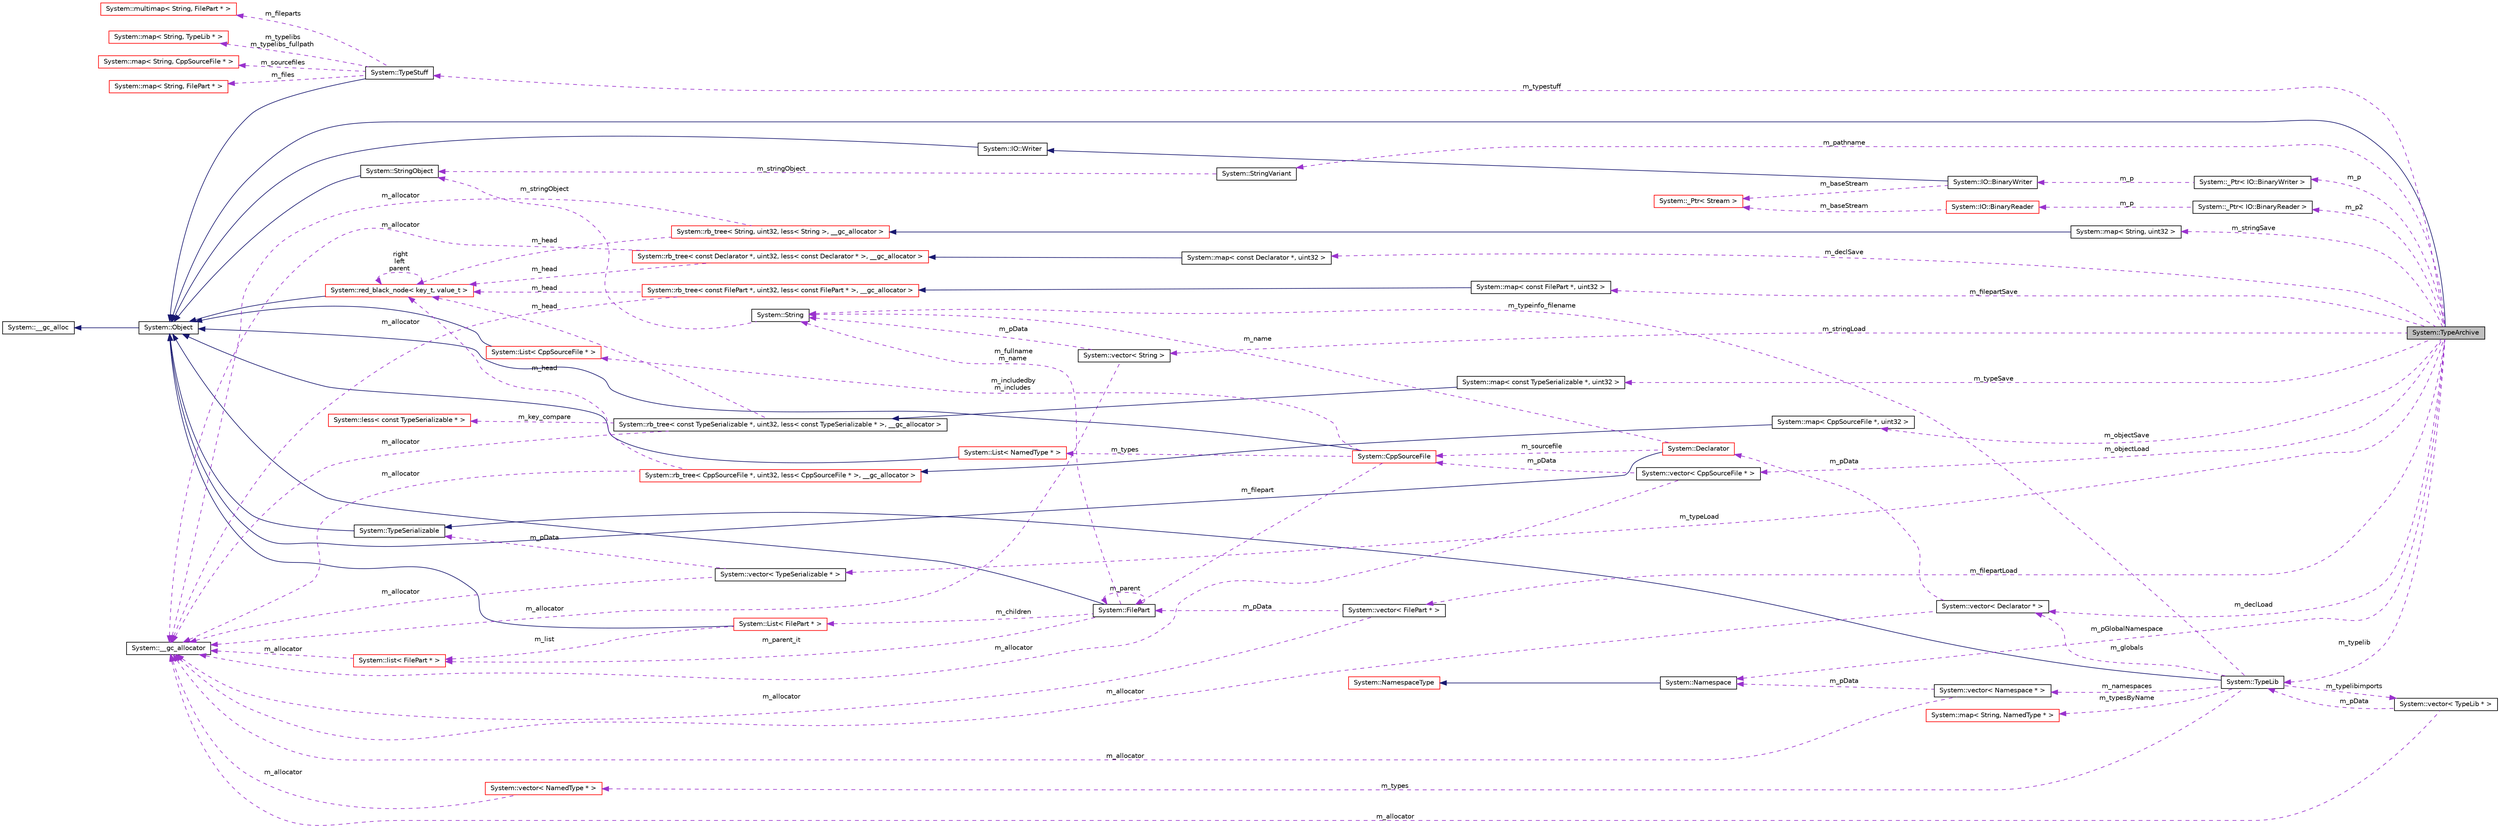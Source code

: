 digraph G
{
  edge [fontname="Helvetica",fontsize="10",labelfontname="Helvetica",labelfontsize="10"];
  node [fontname="Helvetica",fontsize="10",shape=record];
  rankdir="LR";
  Node1 [label="System::TypeArchive",height=0.2,width=0.4,color="black", fillcolor="grey75", style="filled" fontcolor="black"];
  Node2 -> Node1 [dir="back",color="midnightblue",fontsize="10",style="solid",fontname="Helvetica"];
  Node2 [label="System::Object",height=0.2,width=0.4,color="black", fillcolor="white", style="filled",URL="$class_system_1_1_object.html"];
  Node3 -> Node2 [dir="back",color="midnightblue",fontsize="10",style="solid",fontname="Helvetica"];
  Node3 [label="System::__gc_alloc",height=0.2,width=0.4,color="black", fillcolor="white", style="filled",URL="$class_system_1_1____gc__alloc.html"];
  Node4 -> Node1 [dir="back",color="darkorchid3",fontsize="10",style="dashed",label=" m_filepartLoad" ,fontname="Helvetica"];
  Node4 [label="System::vector\< FilePart * \>",height=0.2,width=0.4,color="black", fillcolor="white", style="filled",URL="$class_system_1_1vector.html"];
  Node5 -> Node4 [dir="back",color="darkorchid3",fontsize="10",style="dashed",label=" m_pData" ,fontname="Helvetica"];
  Node5 [label="System::FilePart",height=0.2,width=0.4,color="black", fillcolor="white", style="filled",URL="$class_system_1_1_file_part.html"];
  Node2 -> Node5 [dir="back",color="midnightblue",fontsize="10",style="solid",fontname="Helvetica"];
  Node6 -> Node5 [dir="back",color="darkorchid3",fontsize="10",style="dashed",label=" m_children" ,fontname="Helvetica"];
  Node6 [label="System::List\< FilePart * \>",height=0.2,width=0.4,color="red", fillcolor="white", style="filled",URL="$class_system_1_1_list.html"];
  Node2 -> Node6 [dir="back",color="midnightblue",fontsize="10",style="solid",fontname="Helvetica"];
  Node7 -> Node6 [dir="back",color="darkorchid3",fontsize="10",style="dashed",label=" m_list" ,fontname="Helvetica"];
  Node7 [label="System::list\< FilePart * \>",height=0.2,width=0.4,color="red", fillcolor="white", style="filled",URL="$class_system_1_1list.html"];
  Node8 -> Node7 [dir="back",color="darkorchid3",fontsize="10",style="dashed",label=" m_allocator" ,fontname="Helvetica"];
  Node8 [label="System::__gc_allocator",height=0.2,width=0.4,color="black", fillcolor="white", style="filled",URL="$class_system_1_1____gc__allocator.html"];
  Node5 -> Node5 [dir="back",color="darkorchid3",fontsize="10",style="dashed",label=" m_parent" ,fontname="Helvetica"];
  Node7 -> Node5 [dir="back",color="darkorchid3",fontsize="10",style="dashed",label=" m_parent_it" ,fontname="Helvetica"];
  Node9 -> Node5 [dir="back",color="darkorchid3",fontsize="10",style="dashed",label=" m_fullname\nm_name" ,fontname="Helvetica"];
  Node9 [label="System::String",height=0.2,width=0.4,color="black", fillcolor="white", style="filled",URL="$class_system_1_1_string.html"];
  Node10 -> Node9 [dir="back",color="darkorchid3",fontsize="10",style="dashed",label=" m_stringObject" ,fontname="Helvetica"];
  Node10 [label="System::StringObject",height=0.2,width=0.4,color="black", fillcolor="white", style="filled",URL="$class_system_1_1_string_object.html"];
  Node2 -> Node10 [dir="back",color="midnightblue",fontsize="10",style="solid",fontname="Helvetica"];
  Node8 -> Node4 [dir="back",color="darkorchid3",fontsize="10",style="dashed",label=" m_allocator" ,fontname="Helvetica"];
  Node11 -> Node1 [dir="back",color="darkorchid3",fontsize="10",style="dashed",label=" m_typeSave" ,fontname="Helvetica"];
  Node11 [label="System::map\< const TypeSerializable *, uint32 \>",height=0.2,width=0.4,color="black", fillcolor="white", style="filled",URL="$class_system_1_1map.html"];
  Node12 -> Node11 [dir="back",color="midnightblue",fontsize="10",style="solid",fontname="Helvetica"];
  Node12 [label="System::rb_tree\< const TypeSerializable *, uint32, less\< const TypeSerializable * \>, __gc_allocator \>",height=0.2,width=0.4,color="black", fillcolor="white", style="filled",URL="$class_system_1_1rb__tree.html"];
  Node13 -> Node12 [dir="back",color="darkorchid3",fontsize="10",style="dashed",label=" m_key_compare" ,fontname="Helvetica"];
  Node13 [label="System::less\< const TypeSerializable * \>",height=0.2,width=0.4,color="red", fillcolor="white", style="filled",URL="$class_system_1_1less.html"];
  Node8 -> Node12 [dir="back",color="darkorchid3",fontsize="10",style="dashed",label=" m_allocator" ,fontname="Helvetica"];
  Node14 -> Node12 [dir="back",color="darkorchid3",fontsize="10",style="dashed",label=" m_head" ,fontname="Helvetica"];
  Node14 [label="System::red_black_node\< key_t, value_t \>",height=0.2,width=0.4,color="red", fillcolor="white", style="filled",URL="$class_system_1_1red__black__node.html"];
  Node2 -> Node14 [dir="back",color="midnightblue",fontsize="10",style="solid",fontname="Helvetica"];
  Node14 -> Node14 [dir="back",color="darkorchid3",fontsize="10",style="dashed",label=" right\nleft\nparent" ,fontname="Helvetica"];
  Node15 -> Node1 [dir="back",color="darkorchid3",fontsize="10",style="dashed",label=" m_p" ,fontname="Helvetica"];
  Node15 [label="System::_Ptr\< IO::BinaryWriter \>",height=0.2,width=0.4,color="black", fillcolor="white", style="filled",URL="$class_system_1_1___ptr.html"];
  Node16 -> Node15 [dir="back",color="darkorchid3",fontsize="10",style="dashed",label=" m_p" ,fontname="Helvetica"];
  Node16 [label="System::IO::BinaryWriter",height=0.2,width=0.4,color="black", fillcolor="white", style="filled",URL="$class_system_1_1_i_o_1_1_binary_writer.html"];
  Node17 -> Node16 [dir="back",color="midnightblue",fontsize="10",style="solid",fontname="Helvetica"];
  Node17 [label="System::IO::Writer",height=0.2,width=0.4,color="black", fillcolor="white", style="filled",URL="$class_system_1_1_i_o_1_1_writer.html"];
  Node2 -> Node17 [dir="back",color="midnightblue",fontsize="10",style="solid",fontname="Helvetica"];
  Node18 -> Node16 [dir="back",color="darkorchid3",fontsize="10",style="dashed",label=" m_baseStream" ,fontname="Helvetica"];
  Node18 [label="System::_Ptr\< Stream \>",height=0.2,width=0.4,color="red", fillcolor="white", style="filled",URL="$class_system_1_1___ptr.html"];
  Node19 -> Node1 [dir="back",color="darkorchid3",fontsize="10",style="dashed",label=" m_objectLoad" ,fontname="Helvetica"];
  Node19 [label="System::vector\< CppSourceFile * \>",height=0.2,width=0.4,color="black", fillcolor="white", style="filled",URL="$class_system_1_1vector.html"];
  Node8 -> Node19 [dir="back",color="darkorchid3",fontsize="10",style="dashed",label=" m_allocator" ,fontname="Helvetica"];
  Node20 -> Node19 [dir="back",color="darkorchid3",fontsize="10",style="dashed",label=" m_pData" ,fontname="Helvetica"];
  Node20 [label="System::CppSourceFile",height=0.2,width=0.4,color="red", fillcolor="white", style="filled",URL="$class_system_1_1_cpp_source_file.html"];
  Node2 -> Node20 [dir="back",color="midnightblue",fontsize="10",style="solid",fontname="Helvetica"];
  Node5 -> Node20 [dir="back",color="darkorchid3",fontsize="10",style="dashed",label=" m_filepart" ,fontname="Helvetica"];
  Node21 -> Node20 [dir="back",color="darkorchid3",fontsize="10",style="dashed",label=" m_types" ,fontname="Helvetica"];
  Node21 [label="System::List\< NamedType * \>",height=0.2,width=0.4,color="red", fillcolor="white", style="filled",URL="$class_system_1_1_list.html"];
  Node2 -> Node21 [dir="back",color="midnightblue",fontsize="10",style="solid",fontname="Helvetica"];
  Node22 -> Node20 [dir="back",color="darkorchid3",fontsize="10",style="dashed",label=" m_includedby\nm_includes" ,fontname="Helvetica"];
  Node22 [label="System::List\< CppSourceFile * \>",height=0.2,width=0.4,color="red", fillcolor="white", style="filled",URL="$class_system_1_1_list.html"];
  Node2 -> Node22 [dir="back",color="midnightblue",fontsize="10",style="solid",fontname="Helvetica"];
  Node23 -> Node1 [dir="back",color="darkorchid3",fontsize="10",style="dashed",label=" m_p2" ,fontname="Helvetica"];
  Node23 [label="System::_Ptr\< IO::BinaryReader \>",height=0.2,width=0.4,color="black", fillcolor="white", style="filled",URL="$class_system_1_1___ptr.html"];
  Node24 -> Node23 [dir="back",color="darkorchid3",fontsize="10",style="dashed",label=" m_p" ,fontname="Helvetica"];
  Node24 [label="System::IO::BinaryReader",height=0.2,width=0.4,color="red", fillcolor="white", style="filled",URL="$class_system_1_1_i_o_1_1_binary_reader.html"];
  Node18 -> Node24 [dir="back",color="darkorchid3",fontsize="10",style="dashed",label=" m_baseStream" ,fontname="Helvetica"];
  Node25 -> Node1 [dir="back",color="darkorchid3",fontsize="10",style="dashed",label=" m_objectSave" ,fontname="Helvetica"];
  Node25 [label="System::map\< CppSourceFile *, uint32 \>",height=0.2,width=0.4,color="black", fillcolor="white", style="filled",URL="$class_system_1_1map.html"];
  Node26 -> Node25 [dir="back",color="midnightblue",fontsize="10",style="solid",fontname="Helvetica"];
  Node26 [label="System::rb_tree\< CppSourceFile *, uint32, less\< CppSourceFile * \>, __gc_allocator \>",height=0.2,width=0.4,color="red", fillcolor="white", style="filled",URL="$class_system_1_1rb__tree.html"];
  Node8 -> Node26 [dir="back",color="darkorchid3",fontsize="10",style="dashed",label=" m_allocator" ,fontname="Helvetica"];
  Node14 -> Node26 [dir="back",color="darkorchid3",fontsize="10",style="dashed",label=" m_head" ,fontname="Helvetica"];
  Node27 -> Node1 [dir="back",color="darkorchid3",fontsize="10",style="dashed",label=" m_stringSave" ,fontname="Helvetica"];
  Node27 [label="System::map\< String, uint32 \>",height=0.2,width=0.4,color="black", fillcolor="white", style="filled",URL="$class_system_1_1map.html"];
  Node28 -> Node27 [dir="back",color="midnightblue",fontsize="10",style="solid",fontname="Helvetica"];
  Node28 [label="System::rb_tree\< String, uint32, less\< String \>, __gc_allocator \>",height=0.2,width=0.4,color="red", fillcolor="white", style="filled",URL="$class_system_1_1rb__tree.html"];
  Node8 -> Node28 [dir="back",color="darkorchid3",fontsize="10",style="dashed",label=" m_allocator" ,fontname="Helvetica"];
  Node14 -> Node28 [dir="back",color="darkorchid3",fontsize="10",style="dashed",label=" m_head" ,fontname="Helvetica"];
  Node29 -> Node1 [dir="back",color="darkorchid3",fontsize="10",style="dashed",label=" m_stringLoad" ,fontname="Helvetica"];
  Node29 [label="System::vector\< String \>",height=0.2,width=0.4,color="black", fillcolor="white", style="filled",URL="$class_system_1_1vector.html"];
  Node8 -> Node29 [dir="back",color="darkorchid3",fontsize="10",style="dashed",label=" m_allocator" ,fontname="Helvetica"];
  Node9 -> Node29 [dir="back",color="darkorchid3",fontsize="10",style="dashed",label=" m_pData" ,fontname="Helvetica"];
  Node30 -> Node1 [dir="back",color="darkorchid3",fontsize="10",style="dashed",label=" m_typelib" ,fontname="Helvetica"];
  Node30 [label="System::TypeLib",height=0.2,width=0.4,color="black", fillcolor="white", style="filled",URL="$class_system_1_1_type_lib.html"];
  Node31 -> Node30 [dir="back",color="midnightblue",fontsize="10",style="solid",fontname="Helvetica"];
  Node31 [label="System::TypeSerializable",height=0.2,width=0.4,color="black", fillcolor="white", style="filled",URL="$class_system_1_1_type_serializable.html"];
  Node2 -> Node31 [dir="back",color="midnightblue",fontsize="10",style="solid",fontname="Helvetica"];
  Node32 -> Node30 [dir="back",color="darkorchid3",fontsize="10",style="dashed",label=" m_typelibimports" ,fontname="Helvetica"];
  Node32 [label="System::vector\< TypeLib * \>",height=0.2,width=0.4,color="black", fillcolor="white", style="filled",URL="$class_system_1_1vector.html"];
  Node8 -> Node32 [dir="back",color="darkorchid3",fontsize="10",style="dashed",label=" m_allocator" ,fontname="Helvetica"];
  Node30 -> Node32 [dir="back",color="darkorchid3",fontsize="10",style="dashed",label=" m_pData" ,fontname="Helvetica"];
  Node33 -> Node30 [dir="back",color="darkorchid3",fontsize="10",style="dashed",label=" m_namespaces" ,fontname="Helvetica"];
  Node33 [label="System::vector\< Namespace * \>",height=0.2,width=0.4,color="black", fillcolor="white", style="filled",URL="$class_system_1_1vector.html"];
  Node8 -> Node33 [dir="back",color="darkorchid3",fontsize="10",style="dashed",label=" m_allocator" ,fontname="Helvetica"];
  Node34 -> Node33 [dir="back",color="darkorchid3",fontsize="10",style="dashed",label=" m_pData" ,fontname="Helvetica"];
  Node34 [label="System::Namespace",height=0.2,width=0.4,color="black", fillcolor="white", style="filled",URL="$class_system_1_1_namespace.html"];
  Node35 -> Node34 [dir="back",color="midnightblue",fontsize="10",style="solid",fontname="Helvetica"];
  Node35 [label="System::NamespaceType",height=0.2,width=0.4,color="red", fillcolor="white", style="filled",URL="$class_system_1_1_namespace_type.html"];
  Node9 -> Node30 [dir="back",color="darkorchid3",fontsize="10",style="dashed",label=" m_typeinfo_filename" ,fontname="Helvetica"];
  Node36 -> Node30 [dir="back",color="darkorchid3",fontsize="10",style="dashed",label=" m_globals" ,fontname="Helvetica"];
  Node36 [label="System::vector\< Declarator * \>",height=0.2,width=0.4,color="black", fillcolor="white", style="filled",URL="$class_system_1_1vector.html"];
  Node8 -> Node36 [dir="back",color="darkorchid3",fontsize="10",style="dashed",label=" m_allocator" ,fontname="Helvetica"];
  Node37 -> Node36 [dir="back",color="darkorchid3",fontsize="10",style="dashed",label=" m_pData" ,fontname="Helvetica"];
  Node37 [label="System::Declarator",height=0.2,width=0.4,color="red", fillcolor="white", style="filled",URL="$class_system_1_1_declarator.html"];
  Node2 -> Node37 [dir="back",color="midnightblue",fontsize="10",style="solid",fontname="Helvetica"];
  Node20 -> Node37 [dir="back",color="darkorchid3",fontsize="10",style="dashed",label=" m_sourcefile" ,fontname="Helvetica"];
  Node9 -> Node37 [dir="back",color="darkorchid3",fontsize="10",style="dashed",label=" m_name" ,fontname="Helvetica"];
  Node38 -> Node30 [dir="back",color="darkorchid3",fontsize="10",style="dashed",label=" m_typesByName" ,fontname="Helvetica"];
  Node38 [label="System::map\< String, NamedType * \>",height=0.2,width=0.4,color="red", fillcolor="white", style="filled",URL="$class_system_1_1map.html"];
  Node39 -> Node30 [dir="back",color="darkorchid3",fontsize="10",style="dashed",label=" m_types" ,fontname="Helvetica"];
  Node39 [label="System::vector\< NamedType * \>",height=0.2,width=0.4,color="red", fillcolor="white", style="filled",URL="$class_system_1_1vector.html"];
  Node8 -> Node39 [dir="back",color="darkorchid3",fontsize="10",style="dashed",label=" m_allocator" ,fontname="Helvetica"];
  Node40 -> Node1 [dir="back",color="darkorchid3",fontsize="10",style="dashed",label=" m_typestuff" ,fontname="Helvetica"];
  Node40 [label="System::TypeStuff",height=0.2,width=0.4,color="black", fillcolor="white", style="filled",URL="$class_system_1_1_type_stuff.html"];
  Node2 -> Node40 [dir="back",color="midnightblue",fontsize="10",style="solid",fontname="Helvetica"];
  Node41 -> Node40 [dir="back",color="darkorchid3",fontsize="10",style="dashed",label=" m_typelibs\nm_typelibs_fullpath" ,fontname="Helvetica"];
  Node41 [label="System::map\< String, TypeLib * \>",height=0.2,width=0.4,color="red", fillcolor="white", style="filled",URL="$class_system_1_1map.html"];
  Node42 -> Node40 [dir="back",color="darkorchid3",fontsize="10",style="dashed",label=" m_sourcefiles" ,fontname="Helvetica"];
  Node42 [label="System::map\< String, CppSourceFile * \>",height=0.2,width=0.4,color="red", fillcolor="white", style="filled",URL="$class_system_1_1map.html"];
  Node43 -> Node40 [dir="back",color="darkorchid3",fontsize="10",style="dashed",label=" m_files" ,fontname="Helvetica"];
  Node43 [label="System::map\< String, FilePart * \>",height=0.2,width=0.4,color="red", fillcolor="white", style="filled",URL="$class_system_1_1map.html"];
  Node44 -> Node40 [dir="back",color="darkorchid3",fontsize="10",style="dashed",label=" m_fileparts" ,fontname="Helvetica"];
  Node44 [label="System::multimap\< String, FilePart * \>",height=0.2,width=0.4,color="red", fillcolor="white", style="filled",URL="$class_system_1_1multimap.html"];
  Node45 -> Node1 [dir="back",color="darkorchid3",fontsize="10",style="dashed",label=" m_declSave" ,fontname="Helvetica"];
  Node45 [label="System::map\< const Declarator *, uint32 \>",height=0.2,width=0.4,color="black", fillcolor="white", style="filled",URL="$class_system_1_1map.html"];
  Node46 -> Node45 [dir="back",color="midnightblue",fontsize="10",style="solid",fontname="Helvetica"];
  Node46 [label="System::rb_tree\< const Declarator *, uint32, less\< const Declarator * \>, __gc_allocator \>",height=0.2,width=0.4,color="red", fillcolor="white", style="filled",URL="$class_system_1_1rb__tree.html"];
  Node8 -> Node46 [dir="back",color="darkorchid3",fontsize="10",style="dashed",label=" m_allocator" ,fontname="Helvetica"];
  Node14 -> Node46 [dir="back",color="darkorchid3",fontsize="10",style="dashed",label=" m_head" ,fontname="Helvetica"];
  Node47 -> Node1 [dir="back",color="darkorchid3",fontsize="10",style="dashed",label=" m_typeLoad" ,fontname="Helvetica"];
  Node47 [label="System::vector\< TypeSerializable * \>",height=0.2,width=0.4,color="black", fillcolor="white", style="filled",URL="$class_system_1_1vector.html"];
  Node8 -> Node47 [dir="back",color="darkorchid3",fontsize="10",style="dashed",label=" m_allocator" ,fontname="Helvetica"];
  Node31 -> Node47 [dir="back",color="darkorchid3",fontsize="10",style="dashed",label=" m_pData" ,fontname="Helvetica"];
  Node48 -> Node1 [dir="back",color="darkorchid3",fontsize="10",style="dashed",label=" m_pathname" ,fontname="Helvetica"];
  Node48 [label="System::StringVariant",height=0.2,width=0.4,color="black", fillcolor="white", style="filled",URL="$class_system_1_1_string_variant.html"];
  Node10 -> Node48 [dir="back",color="darkorchid3",fontsize="10",style="dashed",label=" m_stringObject" ,fontname="Helvetica"];
  Node49 -> Node1 [dir="back",color="darkorchid3",fontsize="10",style="dashed",label=" m_filepartSave" ,fontname="Helvetica"];
  Node49 [label="System::map\< const FilePart *, uint32 \>",height=0.2,width=0.4,color="black", fillcolor="white", style="filled",URL="$class_system_1_1map.html"];
  Node50 -> Node49 [dir="back",color="midnightblue",fontsize="10",style="solid",fontname="Helvetica"];
  Node50 [label="System::rb_tree\< const FilePart *, uint32, less\< const FilePart * \>, __gc_allocator \>",height=0.2,width=0.4,color="red", fillcolor="white", style="filled",URL="$class_system_1_1rb__tree.html"];
  Node8 -> Node50 [dir="back",color="darkorchid3",fontsize="10",style="dashed",label=" m_allocator" ,fontname="Helvetica"];
  Node14 -> Node50 [dir="back",color="darkorchid3",fontsize="10",style="dashed",label=" m_head" ,fontname="Helvetica"];
  Node36 -> Node1 [dir="back",color="darkorchid3",fontsize="10",style="dashed",label=" m_declLoad" ,fontname="Helvetica"];
  Node34 -> Node1 [dir="back",color="darkorchid3",fontsize="10",style="dashed",label=" m_pGlobalNamespace" ,fontname="Helvetica"];
}
